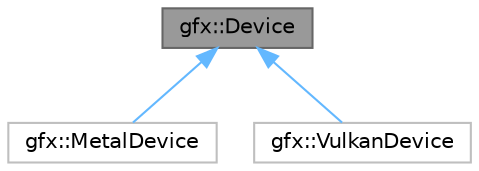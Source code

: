 digraph "gfx::Device"
{
 // LATEX_PDF_SIZE
  bgcolor="transparent";
  edge [fontname=Helvetica,fontsize=10,labelfontname=Helvetica,labelfontsize=10];
  node [fontname=Helvetica,fontsize=10,shape=box,height=0.2,width=0.4];
  Node1 [id="Node000001",label="gfx::Device",height=0.2,width=0.4,color="gray40", fillcolor="grey60", style="filled", fontcolor="black",tooltip="Abstract GPU device interface."];
  Node1 -> Node2 [id="edge1_Node000001_Node000002",dir="back",color="steelblue1",style="solid",tooltip=" "];
  Node2 [id="Node000002",label="gfx::MetalDevice",height=0.2,width=0.4,color="grey75", fillcolor="white", style="filled",URL="$classgfx_1_1_metal_device.html",tooltip=" "];
  Node1 -> Node3 [id="edge2_Node000001_Node000003",dir="back",color="steelblue1",style="solid",tooltip=" "];
  Node3 [id="Node000003",label="gfx::VulkanDevice",height=0.2,width=0.4,color="grey75", fillcolor="white", style="filled",URL="$classgfx_1_1_vulkan_device.html",tooltip=" "];
}
